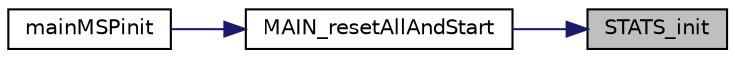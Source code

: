 digraph "STATS_init"
{
 // LATEX_PDF_SIZE
  edge [fontname="Helvetica",fontsize="10",labelfontname="Helvetica",labelfontsize="10"];
  node [fontname="Helvetica",fontsize="10",shape=record];
  rankdir="RL";
  Node1 [label="STATS_init",height=0.2,width=0.4,color="black", fillcolor="grey75", style="filled", fontcolor="black",tooltip=" "];
  Node1 -> Node2 [dir="back",color="midnightblue",fontsize="10",style="solid",fontname="Helvetica"];
  Node2 [label="MAIN_resetAllAndStart",height=0.2,width=0.4,color="black", fillcolor="white", style="filled",URL="$main_m_s_p_8c.html#a2cab12f9c2d81101de81e7d5a48b68a3",tooltip=" "];
  Node2 -> Node3 [dir="back",color="midnightblue",fontsize="10",style="solid",fontname="Helvetica"];
  Node3 [label="mainMSPinit",height=0.2,width=0.4,color="black", fillcolor="white", style="filled",URL="$main_m_s_p_8h.html#a45dbb8bcf720b1d542eca135e07f96f8",tooltip=" "];
}
